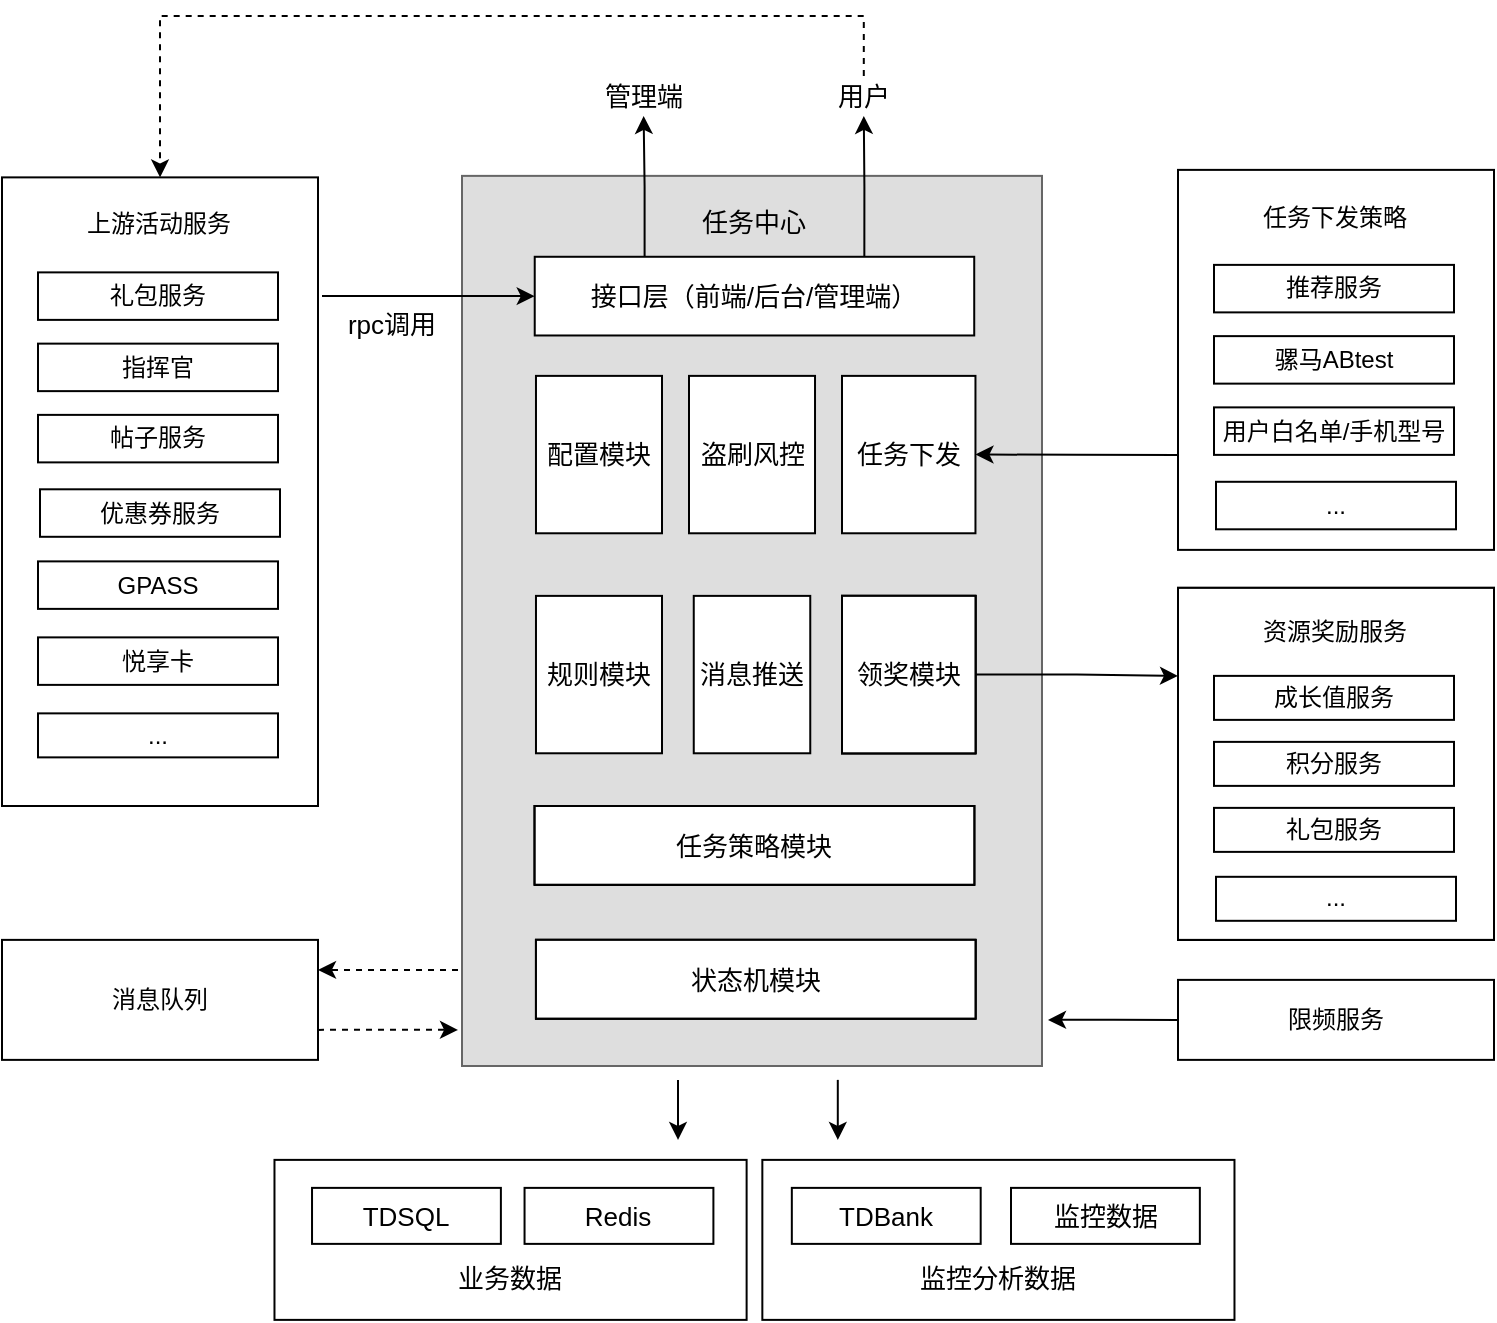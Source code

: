 <mxfile version="13.8.5" type="github">
  <diagram id="fUlSVY1tBTceYShjnSN3" name="第 1 页">
    <mxGraphModel dx="2500" dy="2065" grid="1" gridSize="10" guides="1" tooltips="1" connect="1" arrows="1" fold="1" page="1" pageScale="1" pageWidth="827" pageHeight="1169" math="0" shadow="0">
      <root>
        <mxCell id="0" />
        <mxCell id="1" parent="0" />
        <mxCell id="FoiQt1KAuYYiKZtzM87P-15" value="" style="group" vertex="1" connectable="0" parent="1">
          <mxGeometry x="-132" y="200.94" width="158" height="176" as="geometry" />
        </mxCell>
        <mxCell id="FoiQt1KAuYYiKZtzM87P-13" value="" style="rounded=0;whiteSpace=wrap;html=1;" vertex="1" parent="FoiQt1KAuYYiKZtzM87P-15">
          <mxGeometry width="158" height="176" as="geometry" />
        </mxCell>
        <mxCell id="FoiQt1KAuYYiKZtzM87P-8" value="成长值服务" style="rounded=0;whiteSpace=wrap;html=1;" vertex="1" parent="FoiQt1KAuYYiKZtzM87P-15">
          <mxGeometry x="18" y="44" width="120" height="22" as="geometry" />
        </mxCell>
        <mxCell id="FoiQt1KAuYYiKZtzM87P-9" value="积分服务" style="rounded=0;whiteSpace=wrap;html=1;" vertex="1" parent="FoiQt1KAuYYiKZtzM87P-15">
          <mxGeometry x="18" y="77" width="120" height="22" as="geometry" />
        </mxCell>
        <mxCell id="FoiQt1KAuYYiKZtzM87P-10" value="礼包服务" style="rounded=0;whiteSpace=wrap;html=1;" vertex="1" parent="FoiQt1KAuYYiKZtzM87P-15">
          <mxGeometry x="18" y="110" width="120" height="22" as="geometry" />
        </mxCell>
        <mxCell id="FoiQt1KAuYYiKZtzM87P-11" value="资源奖励服务" style="text;html=1;strokeColor=none;fillColor=none;align=center;verticalAlign=middle;whiteSpace=wrap;rounded=0;" vertex="1" parent="FoiQt1KAuYYiKZtzM87P-15">
          <mxGeometry x="36.5" y="14.667" width="83" height="14.667" as="geometry" />
        </mxCell>
        <mxCell id="FoiQt1KAuYYiKZtzM87P-14" value="..." style="rounded=0;whiteSpace=wrap;html=1;" vertex="1" parent="FoiQt1KAuYYiKZtzM87P-15">
          <mxGeometry x="19" y="144.467" width="120" height="22" as="geometry" />
        </mxCell>
        <mxCell id="FoiQt1KAuYYiKZtzM87P-73" value="" style="group" vertex="1" connectable="0" parent="FoiQt1KAuYYiKZtzM87P-15">
          <mxGeometry width="158" height="176" as="geometry" />
        </mxCell>
        <mxCell id="FoiQt1KAuYYiKZtzM87P-74" value="" style="rounded=0;whiteSpace=wrap;html=1;" vertex="1" parent="FoiQt1KAuYYiKZtzM87P-73">
          <mxGeometry width="158" height="176" as="geometry" />
        </mxCell>
        <mxCell id="FoiQt1KAuYYiKZtzM87P-75" value="成长值服务" style="rounded=0;whiteSpace=wrap;html=1;" vertex="1" parent="FoiQt1KAuYYiKZtzM87P-73">
          <mxGeometry x="18" y="44" width="120" height="22" as="geometry" />
        </mxCell>
        <mxCell id="FoiQt1KAuYYiKZtzM87P-76" value="积分服务" style="rounded=0;whiteSpace=wrap;html=1;" vertex="1" parent="FoiQt1KAuYYiKZtzM87P-73">
          <mxGeometry x="18" y="77" width="120" height="22" as="geometry" />
        </mxCell>
        <mxCell id="FoiQt1KAuYYiKZtzM87P-77" value="礼包服务" style="rounded=0;whiteSpace=wrap;html=1;" vertex="1" parent="FoiQt1KAuYYiKZtzM87P-73">
          <mxGeometry x="18" y="110" width="120" height="22" as="geometry" />
        </mxCell>
        <mxCell id="FoiQt1KAuYYiKZtzM87P-78" value="资源奖励服务" style="text;html=1;strokeColor=none;fillColor=none;align=center;verticalAlign=middle;whiteSpace=wrap;rounded=0;" vertex="1" parent="FoiQt1KAuYYiKZtzM87P-73">
          <mxGeometry x="36.5" y="14.667" width="83" height="14.667" as="geometry" />
        </mxCell>
        <mxCell id="FoiQt1KAuYYiKZtzM87P-79" value="..." style="rounded=0;whiteSpace=wrap;html=1;" vertex="1" parent="FoiQt1KAuYYiKZtzM87P-73">
          <mxGeometry x="19" y="144.467" width="120" height="22" as="geometry" />
        </mxCell>
        <mxCell id="FoiQt1KAuYYiKZtzM87P-80" value="" style="group" vertex="1" connectable="0" parent="FoiQt1KAuYYiKZtzM87P-73">
          <mxGeometry width="158" height="176" as="geometry" />
        </mxCell>
        <mxCell id="FoiQt1KAuYYiKZtzM87P-81" value="" style="rounded=0;whiteSpace=wrap;html=1;" vertex="1" parent="FoiQt1KAuYYiKZtzM87P-80">
          <mxGeometry width="158" height="176" as="geometry" />
        </mxCell>
        <mxCell id="FoiQt1KAuYYiKZtzM87P-82" value="成长值服务" style="rounded=0;whiteSpace=wrap;html=1;" vertex="1" parent="FoiQt1KAuYYiKZtzM87P-80">
          <mxGeometry x="18" y="44" width="120" height="22" as="geometry" />
        </mxCell>
        <mxCell id="FoiQt1KAuYYiKZtzM87P-83" value="积分服务" style="rounded=0;whiteSpace=wrap;html=1;" vertex="1" parent="FoiQt1KAuYYiKZtzM87P-80">
          <mxGeometry x="18" y="77" width="120" height="22" as="geometry" />
        </mxCell>
        <mxCell id="FoiQt1KAuYYiKZtzM87P-84" value="礼包服务" style="rounded=0;whiteSpace=wrap;html=1;" vertex="1" parent="FoiQt1KAuYYiKZtzM87P-80">
          <mxGeometry x="18" y="110" width="120" height="22" as="geometry" />
        </mxCell>
        <mxCell id="FoiQt1KAuYYiKZtzM87P-85" value="资源奖励服务" style="text;html=1;strokeColor=none;fillColor=none;align=center;verticalAlign=middle;whiteSpace=wrap;rounded=0;" vertex="1" parent="FoiQt1KAuYYiKZtzM87P-80">
          <mxGeometry x="36.5" y="14.667" width="83" height="14.667" as="geometry" />
        </mxCell>
        <mxCell id="FoiQt1KAuYYiKZtzM87P-86" value="..." style="rounded=0;whiteSpace=wrap;html=1;" vertex="1" parent="FoiQt1KAuYYiKZtzM87P-80">
          <mxGeometry x="19" y="144.467" width="120" height="22" as="geometry" />
        </mxCell>
        <mxCell id="FoiQt1KAuYYiKZtzM87P-22" value="" style="group" vertex="1" connectable="0" parent="1">
          <mxGeometry x="-132" y="-8.06" width="158" height="190" as="geometry" />
        </mxCell>
        <mxCell id="FoiQt1KAuYYiKZtzM87P-23" value="" style="rounded=0;whiteSpace=wrap;html=1;" vertex="1" parent="FoiQt1KAuYYiKZtzM87P-22">
          <mxGeometry width="158" height="190" as="geometry" />
        </mxCell>
        <mxCell id="FoiQt1KAuYYiKZtzM87P-24" value="推荐服务" style="rounded=0;whiteSpace=wrap;html=1;" vertex="1" parent="FoiQt1KAuYYiKZtzM87P-22">
          <mxGeometry x="18" y="47.5" width="120" height="23.75" as="geometry" />
        </mxCell>
        <mxCell id="FoiQt1KAuYYiKZtzM87P-25" value="骡马ABtest" style="rounded=0;whiteSpace=wrap;html=1;" vertex="1" parent="FoiQt1KAuYYiKZtzM87P-22">
          <mxGeometry x="18" y="83.125" width="120" height="23.75" as="geometry" />
        </mxCell>
        <mxCell id="FoiQt1KAuYYiKZtzM87P-26" value="用户白名单/手机型号" style="rounded=0;whiteSpace=wrap;html=1;" vertex="1" parent="FoiQt1KAuYYiKZtzM87P-22">
          <mxGeometry x="18" y="118.75" width="120" height="23.75" as="geometry" />
        </mxCell>
        <mxCell id="FoiQt1KAuYYiKZtzM87P-27" value="任务下发策略" style="text;html=1;strokeColor=none;fillColor=none;align=center;verticalAlign=middle;whiteSpace=wrap;rounded=0;" vertex="1" parent="FoiQt1KAuYYiKZtzM87P-22">
          <mxGeometry x="36.5" y="15.833" width="83" height="15.833" as="geometry" />
        </mxCell>
        <mxCell id="FoiQt1KAuYYiKZtzM87P-28" value="..." style="rounded=0;whiteSpace=wrap;html=1;" vertex="1" parent="FoiQt1KAuYYiKZtzM87P-22">
          <mxGeometry x="19" y="155.958" width="120" height="23.75" as="geometry" />
        </mxCell>
        <mxCell id="FoiQt1KAuYYiKZtzM87P-20" value="" style="rounded=0;whiteSpace=wrap;html=1;fontSize=13;strokeColor=#666666;fontColor=#333333;fillColor=#DEDEDE;" vertex="1" parent="1">
          <mxGeometry x="-490" y="-5.06" width="290" height="445.06" as="geometry" />
        </mxCell>
        <mxCell id="FoiQt1KAuYYiKZtzM87P-2" value="任务下发" style="rounded=0;whiteSpace=wrap;html=1;fontSize=13;" vertex="1" parent="1">
          <mxGeometry x="-300" y="94.94" width="66.73" height="78.7" as="geometry" />
        </mxCell>
        <mxCell id="FoiQt1KAuYYiKZtzM87P-3" value="状态机模块" style="rounded=0;whiteSpace=wrap;html=1;fontSize=13;" vertex="1" parent="1">
          <mxGeometry x="-453.013" y="376.939" width="219.743" height="39.348" as="geometry" />
        </mxCell>
        <mxCell id="FoiQt1KAuYYiKZtzM87P-4" value="配置模块" style="rounded=0;whiteSpace=wrap;html=1;fontSize=13;" vertex="1" parent="1">
          <mxGeometry x="-453.01" y="94.94" width="63.01" height="78.7" as="geometry" />
        </mxCell>
        <mxCell id="FoiQt1KAuYYiKZtzM87P-31" style="edgeStyle=orthogonalEdgeStyle;rounded=0;orthogonalLoop=1;jettySize=auto;html=1;exitX=1;exitY=0.5;exitDx=0;exitDy=0;entryX=0;entryY=0.25;entryDx=0;entryDy=0;fontSize=13;" edge="1" parent="1" source="FoiQt1KAuYYiKZtzM87P-5" target="FoiQt1KAuYYiKZtzM87P-13">
          <mxGeometry relative="1" as="geometry" />
        </mxCell>
        <mxCell id="FoiQt1KAuYYiKZtzM87P-5" value="领奖模块" style="rounded=0;whiteSpace=wrap;html=1;fontSize=13;" vertex="1" parent="1">
          <mxGeometry x="-300" y="204.94" width="66.73" height="78.7" as="geometry" />
        </mxCell>
        <mxCell id="FoiQt1KAuYYiKZtzM87P-6" value="规则模块" style="rounded=0;whiteSpace=wrap;html=1;fontSize=13;" vertex="1" parent="1">
          <mxGeometry x="-453.01" y="204.94" width="63.01" height="78.7" as="geometry" />
        </mxCell>
        <mxCell id="FoiQt1KAuYYiKZtzM87P-7" value="任务策略模块" style="rounded=0;whiteSpace=wrap;html=1;fontSize=13;" vertex="1" parent="1">
          <mxGeometry x="-453.633" y="310.0" width="219.743" height="39.348" as="geometry" />
        </mxCell>
        <mxCell id="FoiQt1KAuYYiKZtzM87P-17" value="任务中心" style="text;html=1;strokeColor=none;fillColor=none;align=center;verticalAlign=middle;whiteSpace=wrap;rounded=0;fontSize=13;" vertex="1" parent="1">
          <mxGeometry x="-376.96" y="4.94" width="66.4" height="26.23" as="geometry" />
        </mxCell>
        <mxCell id="FoiQt1KAuYYiKZtzM87P-59" style="edgeStyle=orthogonalEdgeStyle;rounded=0;orthogonalLoop=1;jettySize=auto;html=1;exitX=0.5;exitY=0;exitDx=0;exitDy=0;entryX=0.5;entryY=0;entryDx=0;entryDy=0;dashed=1;fontSize=13;" edge="1" parent="1" source="FoiQt1KAuYYiKZtzM87P-32" target="FoiQt1KAuYYiKZtzM87P-38">
          <mxGeometry relative="1" as="geometry">
            <Array as="points">
              <mxPoint x="-289" y="-85" />
              <mxPoint x="-641" y="-85" />
            </Array>
          </mxGeometry>
        </mxCell>
        <mxCell id="FoiQt1KAuYYiKZtzM87P-32" value="用户" style="text;html=1;strokeColor=none;fillColor=none;align=center;verticalAlign=middle;whiteSpace=wrap;rounded=0;fontSize=13;" vertex="1" parent="1">
          <mxGeometry x="-309.1" y="-55.06" width="40" height="20" as="geometry" />
        </mxCell>
        <mxCell id="FoiQt1KAuYYiKZtzM87P-34" value="管理端" style="text;html=1;strokeColor=none;fillColor=none;align=center;verticalAlign=middle;whiteSpace=wrap;rounded=0;fontSize=13;" vertex="1" parent="1">
          <mxGeometry x="-423.09" y="-55.06" width="47.82" height="20" as="geometry" />
        </mxCell>
        <mxCell id="FoiQt1KAuYYiKZtzM87P-38" value="" style="rounded=0;whiteSpace=wrap;html=1;" vertex="1" parent="1">
          <mxGeometry x="-720" y="-4.31" width="158" height="314.31" as="geometry" />
        </mxCell>
        <mxCell id="FoiQt1KAuYYiKZtzM87P-39" value="礼包服务" style="rounded=0;whiteSpace=wrap;html=1;" vertex="1" parent="1">
          <mxGeometry x="-702" y="43.19" width="120" height="23.75" as="geometry" />
        </mxCell>
        <mxCell id="FoiQt1KAuYYiKZtzM87P-40" value="指挥官" style="rounded=0;whiteSpace=wrap;html=1;" vertex="1" parent="1">
          <mxGeometry x="-702" y="78.815" width="120" height="23.75" as="geometry" />
        </mxCell>
        <mxCell id="FoiQt1KAuYYiKZtzM87P-41" value="帖子服务" style="rounded=0;whiteSpace=wrap;html=1;" vertex="1" parent="1">
          <mxGeometry x="-702" y="114.44" width="120" height="23.75" as="geometry" />
        </mxCell>
        <mxCell id="FoiQt1KAuYYiKZtzM87P-42" value="上游活动服务" style="text;html=1;strokeColor=none;fillColor=none;align=center;verticalAlign=middle;whiteSpace=wrap;rounded=0;" vertex="1" parent="1">
          <mxGeometry x="-683.5" y="11.523" width="83" height="15.833" as="geometry" />
        </mxCell>
        <mxCell id="FoiQt1KAuYYiKZtzM87P-43" value="优惠券服务" style="rounded=0;whiteSpace=wrap;html=1;" vertex="1" parent="1">
          <mxGeometry x="-701" y="151.648" width="120" height="23.75" as="geometry" />
        </mxCell>
        <mxCell id="FoiQt1KAuYYiKZtzM87P-44" value="GPASS" style="rounded=0;whiteSpace=wrap;html=1;" vertex="1" parent="1">
          <mxGeometry x="-702" y="187.688" width="120" height="23.75" as="geometry" />
        </mxCell>
        <mxCell id="FoiQt1KAuYYiKZtzM87P-45" value="悦享卡" style="rounded=0;whiteSpace=wrap;html=1;" vertex="1" parent="1">
          <mxGeometry x="-702" y="225.688" width="120" height="23.75" as="geometry" />
        </mxCell>
        <mxCell id="FoiQt1KAuYYiKZtzM87P-53" value="..." style="rounded=0;whiteSpace=wrap;html=1;" vertex="1" parent="1">
          <mxGeometry x="-702" y="263.687" width="120" height="22" as="geometry" />
        </mxCell>
        <mxCell id="FoiQt1KAuYYiKZtzM87P-55" value="" style="endArrow=classic;html=1;fontSize=13;entryX=0;entryY=0.5;entryDx=0;entryDy=0;" edge="1" parent="1" target="FoiQt1KAuYYiKZtzM87P-112">
          <mxGeometry width="50" height="50" relative="1" as="geometry">
            <mxPoint x="-560" y="55" as="sourcePoint" />
            <mxPoint x="-492" y="145.94" as="targetPoint" />
          </mxGeometry>
        </mxCell>
        <mxCell id="FoiQt1KAuYYiKZtzM87P-56" value="rpc调用" style="text;html=1;strokeColor=none;fillColor=none;align=center;verticalAlign=middle;whiteSpace=wrap;rounded=0;fontSize=13;" vertex="1" parent="1">
          <mxGeometry x="-550" y="58.82" width="50" height="20" as="geometry" />
        </mxCell>
        <mxCell id="FoiQt1KAuYYiKZtzM87P-68" style="edgeStyle=orthogonalEdgeStyle;rounded=0;orthogonalLoop=1;jettySize=auto;html=1;exitX=1;exitY=0.75;exitDx=0;exitDy=0;dashed=1;fontSize=13;" edge="1" parent="1" source="FoiQt1KAuYYiKZtzM87P-65">
          <mxGeometry relative="1" as="geometry">
            <mxPoint x="-492" y="421.94" as="targetPoint" />
          </mxGeometry>
        </mxCell>
        <mxCell id="FoiQt1KAuYYiKZtzM87P-65" value="消息队列" style="rounded=0;whiteSpace=wrap;html=1;" vertex="1" parent="1">
          <mxGeometry x="-720" y="376.94" width="158" height="60" as="geometry" />
        </mxCell>
        <mxCell id="FoiQt1KAuYYiKZtzM87P-67" value="" style="endArrow=classic;html=1;dashed=1;fontSize=13;entryX=1;entryY=0.25;entryDx=0;entryDy=0;" edge="1" parent="1" target="FoiQt1KAuYYiKZtzM87P-65">
          <mxGeometry width="50" height="50" relative="1" as="geometry">
            <mxPoint x="-492" y="391.94" as="sourcePoint" />
            <mxPoint x="-542" y="306.94" as="targetPoint" />
          </mxGeometry>
        </mxCell>
        <mxCell id="FoiQt1KAuYYiKZtzM87P-69" style="edgeStyle=orthogonalEdgeStyle;rounded=0;orthogonalLoop=1;jettySize=auto;html=1;exitX=0;exitY=0.75;exitDx=0;exitDy=0;fontSize=13;" edge="1" parent="1" source="FoiQt1KAuYYiKZtzM87P-23" target="FoiQt1KAuYYiKZtzM87P-2">
          <mxGeometry relative="1" as="geometry" />
        </mxCell>
        <mxCell id="FoiQt1KAuYYiKZtzM87P-88" style="edgeStyle=orthogonalEdgeStyle;rounded=0;orthogonalLoop=1;jettySize=auto;html=1;exitX=0;exitY=0.5;exitDx=0;exitDy=0;fontSize=13;" edge="1" parent="1" source="FoiQt1KAuYYiKZtzM87P-87">
          <mxGeometry relative="1" as="geometry">
            <mxPoint x="-197" y="416.94" as="targetPoint" />
          </mxGeometry>
        </mxCell>
        <mxCell id="FoiQt1KAuYYiKZtzM87P-87" value="限频服务" style="rounded=0;whiteSpace=wrap;html=1;" vertex="1" parent="1">
          <mxGeometry x="-132" y="396.94" width="158" height="40" as="geometry" />
        </mxCell>
        <mxCell id="FoiQt1KAuYYiKZtzM87P-71" value="" style="rounded=0;whiteSpace=wrap;html=1;fontSize=13;" vertex="1" parent="1">
          <mxGeometry x="-339.83" y="486.94" width="236.07" height="80" as="geometry" />
        </mxCell>
        <mxCell id="FoiQt1KAuYYiKZtzM87P-70" value="" style="rounded=0;whiteSpace=wrap;html=1;fontSize=13;" vertex="1" parent="1">
          <mxGeometry x="-583.76" y="486.94" width="236.07" height="80" as="geometry" />
        </mxCell>
        <mxCell id="FoiQt1KAuYYiKZtzM87P-60" value="TDSQL" style="rounded=0;whiteSpace=wrap;html=1;fontSize=13;" vertex="1" parent="1">
          <mxGeometry x="-564.985" y="500.94" width="94.426" height="28" as="geometry" />
        </mxCell>
        <mxCell id="FoiQt1KAuYYiKZtzM87P-61" value="Redis" style="rounded=0;whiteSpace=wrap;html=1;fontSize=13;" vertex="1" parent="1">
          <mxGeometry x="-458.724" y="500.94" width="94.426" height="28" as="geometry" />
        </mxCell>
        <mxCell id="FoiQt1KAuYYiKZtzM87P-62" value="TDBank" style="rounded=0;whiteSpace=wrap;html=1;fontSize=13;" vertex="1" parent="1">
          <mxGeometry x="-325.087" y="500.94" width="94.426" height="28" as="geometry" />
        </mxCell>
        <mxCell id="FoiQt1KAuYYiKZtzM87P-72" value="监控数据" style="rounded=0;whiteSpace=wrap;html=1;fontSize=13;" vertex="1" parent="1">
          <mxGeometry x="-215.498" y="500.94" width="94.426" height="28" as="geometry" />
        </mxCell>
        <mxCell id="FoiQt1KAuYYiKZtzM87P-89" value="业务数据" style="text;html=1;strokeColor=none;fillColor=none;align=center;verticalAlign=middle;whiteSpace=wrap;rounded=0;fontSize=13;" vertex="1" parent="1">
          <mxGeometry x="-503.51" y="539.44" width="75.57" height="14" as="geometry" />
        </mxCell>
        <mxCell id="FoiQt1KAuYYiKZtzM87P-90" value="监控分析数据" style="text;html=1;strokeColor=none;fillColor=none;align=center;verticalAlign=middle;whiteSpace=wrap;rounded=0;fontSize=13;" vertex="1" parent="1">
          <mxGeometry x="-261.55" y="539.44" width="79.51" height="14" as="geometry" />
        </mxCell>
        <mxCell id="FoiQt1KAuYYiKZtzM87P-93" value="" style="endArrow=classic;html=1;fontSize=11;" edge="1" parent="1">
          <mxGeometry width="50" height="50" relative="1" as="geometry">
            <mxPoint x="-382" y="446.94" as="sourcePoint" />
            <mxPoint x="-382" y="476.94" as="targetPoint" />
          </mxGeometry>
        </mxCell>
        <mxCell id="FoiQt1KAuYYiKZtzM87P-94" value="" style="endArrow=classic;html=1;fontSize=11;" edge="1" parent="1">
          <mxGeometry width="50" height="50" relative="1" as="geometry">
            <mxPoint x="-302.1" y="446.94" as="sourcePoint" />
            <mxPoint x="-302.1" y="476.94" as="targetPoint" />
          </mxGeometry>
        </mxCell>
        <mxCell id="FoiQt1KAuYYiKZtzM87P-113" style="edgeStyle=orthogonalEdgeStyle;rounded=0;orthogonalLoop=1;jettySize=auto;html=1;exitX=0.75;exitY=0;exitDx=0;exitDy=0;entryX=0.5;entryY=1;entryDx=0;entryDy=0;fontSize=11;" edge="1" parent="1" source="FoiQt1KAuYYiKZtzM87P-112" target="FoiQt1KAuYYiKZtzM87P-32">
          <mxGeometry relative="1" as="geometry" />
        </mxCell>
        <mxCell id="FoiQt1KAuYYiKZtzM87P-114" style="edgeStyle=orthogonalEdgeStyle;rounded=0;orthogonalLoop=1;jettySize=auto;html=1;exitX=0.25;exitY=0;exitDx=0;exitDy=0;entryX=0.5;entryY=1;entryDx=0;entryDy=0;fontSize=11;" edge="1" parent="1" source="FoiQt1KAuYYiKZtzM87P-112" target="FoiQt1KAuYYiKZtzM87P-34">
          <mxGeometry relative="1" as="geometry" />
        </mxCell>
        <mxCell id="FoiQt1KAuYYiKZtzM87P-112" value="接口层（前端/后台/管理端）" style="rounded=0;whiteSpace=wrap;html=1;fontSize=13;" vertex="1" parent="1">
          <mxGeometry x="-453.633" y="35.39" width="219.743" height="39.348" as="geometry" />
        </mxCell>
        <mxCell id="FoiQt1KAuYYiKZtzM87P-116" value="消息推送" style="rounded=0;whiteSpace=wrap;html=1;fontSize=13;" vertex="1" parent="1">
          <mxGeometry x="-374.12" y="204.94" width="58.25" height="78.7" as="geometry" />
        </mxCell>
        <mxCell id="FoiQt1KAuYYiKZtzM87P-117" value="盗刷风控" style="rounded=0;whiteSpace=wrap;html=1;fontSize=13;" vertex="1" parent="1">
          <mxGeometry x="-376.5" y="94.94" width="63.01" height="78.7" as="geometry" />
        </mxCell>
        <mxCell id="FoiQt1KAuYYiKZtzM87P-119" value="状态机模块" style="rounded=0;whiteSpace=wrap;html=1;fontSize=13;" vertex="1" parent="1">
          <mxGeometry x="-453.013" y="376.939" width="219.743" height="39.348" as="geometry" />
        </mxCell>
        <mxCell id="FoiQt1KAuYYiKZtzM87P-120" value="任务策略模块" style="rounded=0;whiteSpace=wrap;html=1;fontSize=13;" vertex="1" parent="1">
          <mxGeometry x="-453.633" y="310.0" width="219.743" height="39.348" as="geometry" />
        </mxCell>
        <mxCell id="FoiQt1KAuYYiKZtzM87P-121" value="领奖模块" style="rounded=0;whiteSpace=wrap;html=1;fontSize=13;" vertex="1" parent="1">
          <mxGeometry x="-300" y="204.94" width="66.73" height="78.7" as="geometry" />
        </mxCell>
        <mxCell id="FoiQt1KAuYYiKZtzM87P-122" value="状态机模块" style="rounded=0;whiteSpace=wrap;html=1;fontSize=13;" vertex="1" parent="1">
          <mxGeometry x="-453.013" y="376.939" width="219.743" height="39.348" as="geometry" />
        </mxCell>
        <mxCell id="FoiQt1KAuYYiKZtzM87P-123" value="任务策略模块" style="rounded=0;whiteSpace=wrap;html=1;fontSize=13;" vertex="1" parent="1">
          <mxGeometry x="-453.633" y="310.0" width="219.743" height="39.348" as="geometry" />
        </mxCell>
        <mxCell id="FoiQt1KAuYYiKZtzM87P-124" value="领奖模块" style="rounded=0;whiteSpace=wrap;html=1;fontSize=13;" vertex="1" parent="1">
          <mxGeometry x="-300" y="204.94" width="66.73" height="78.7" as="geometry" />
        </mxCell>
        <mxCell id="FoiQt1KAuYYiKZtzM87P-125" value="状态机模块" style="rounded=0;whiteSpace=wrap;html=1;fontSize=13;" vertex="1" parent="1">
          <mxGeometry x="-453.013" y="376.939" width="219.743" height="39.348" as="geometry" />
        </mxCell>
        <mxCell id="FoiQt1KAuYYiKZtzM87P-126" value="任务策略模块" style="rounded=0;whiteSpace=wrap;html=1;fontSize=13;" vertex="1" parent="1">
          <mxGeometry x="-453.633" y="310.0" width="219.743" height="39.348" as="geometry" />
        </mxCell>
        <mxCell id="FoiQt1KAuYYiKZtzM87P-127" value="领奖模块" style="rounded=0;whiteSpace=wrap;html=1;fontSize=13;" vertex="1" parent="1">
          <mxGeometry x="-300" y="204.94" width="66.73" height="78.7" as="geometry" />
        </mxCell>
      </root>
    </mxGraphModel>
  </diagram>
</mxfile>
